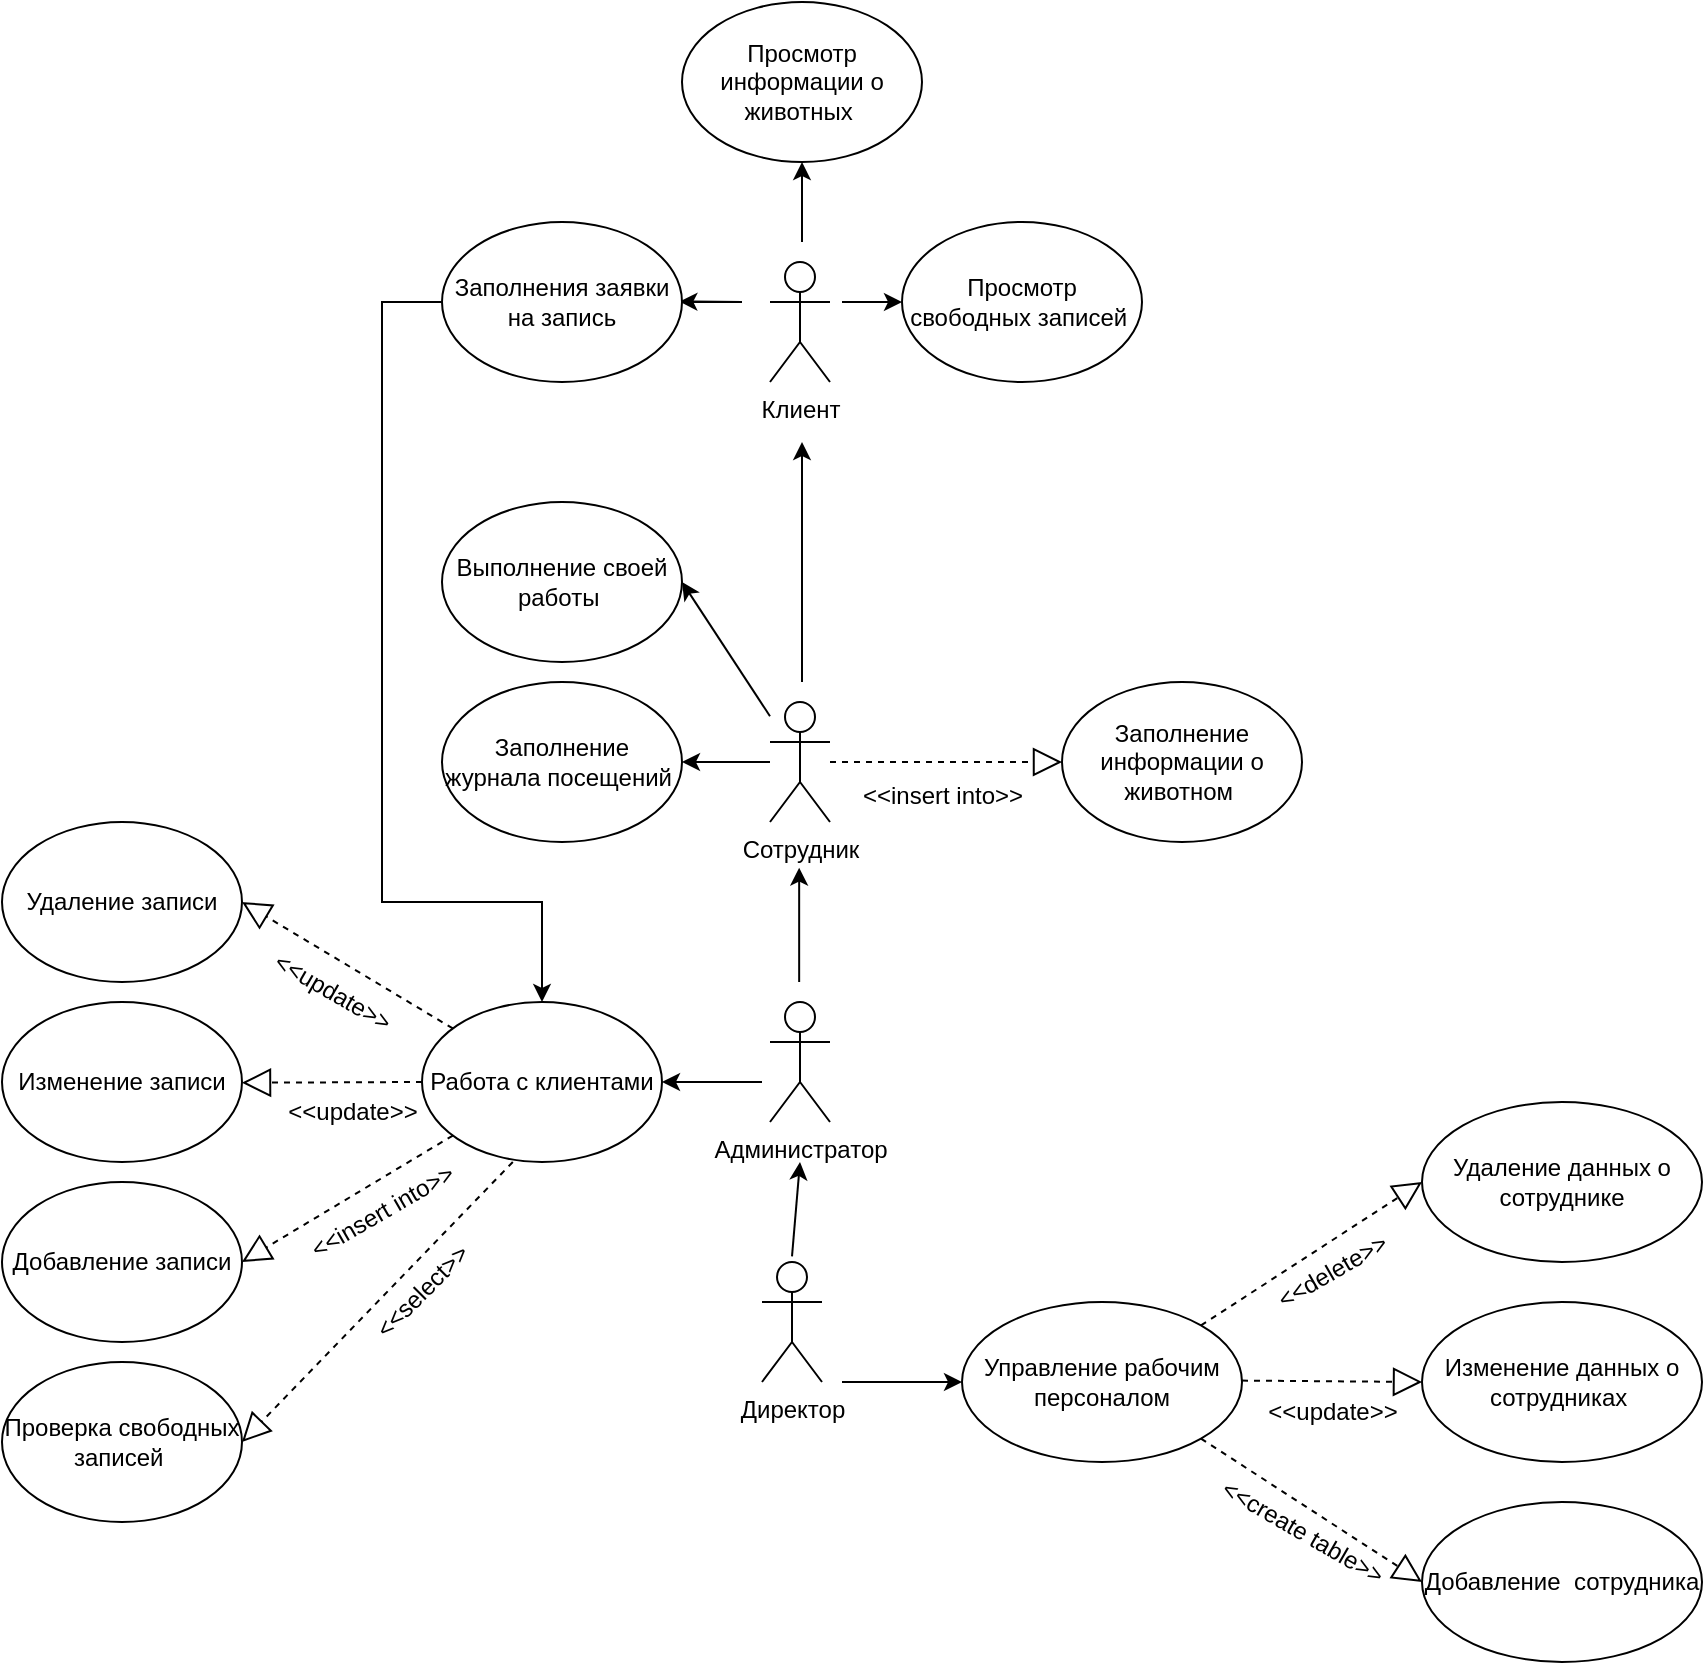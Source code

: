<mxfile version="20.5.1" type="device"><diagram id="QPKEqWc3EOFtCMnKF-67" name="Страница 1"><mxGraphModel dx="1182" dy="666" grid="1" gridSize="10" guides="1" tooltips="1" connect="1" arrows="1" fold="1" page="1" pageScale="1" pageWidth="827" pageHeight="1169" math="0" shadow="0"><root><mxCell id="0"/><mxCell id="1" parent="0"/><mxCell id="7yKtn6aynlmOueNwPidx-228" value="&lt;font style=&quot;vertical-align: inherit;&quot;&gt;&lt;font style=&quot;vertical-align: inherit;&quot;&gt;Директор&lt;br&gt;&lt;br&gt;&lt;/font&gt;&lt;/font&gt;" style="shape=umlActor;verticalLabelPosition=bottom;verticalAlign=top;html=1;" parent="1" vertex="1"><mxGeometry x="410" y="650" width="30" height="60" as="geometry"/></mxCell><mxCell id="7yKtn6aynlmOueNwPidx-229" value="" style="endArrow=classic;html=1;rounded=0;" parent="1" edge="1"><mxGeometry width="50" height="50" relative="1" as="geometry"><mxPoint x="450" y="710" as="sourcePoint"/><mxPoint x="510" y="710" as="targetPoint"/></mxGeometry></mxCell><mxCell id="7yKtn6aynlmOueNwPidx-230" value="Управление рабочим персоналом" style="ellipse;whiteSpace=wrap;html=1;" parent="1" vertex="1"><mxGeometry x="510" y="670" width="140" height="80" as="geometry"/></mxCell><mxCell id="7yKtn6aynlmOueNwPidx-235" value="" style="endArrow=block;dashed=1;endFill=0;endSize=12;html=1;rounded=0;" parent="1" edge="1"><mxGeometry width="160" relative="1" as="geometry"><mxPoint x="650" y="709.29" as="sourcePoint"/><mxPoint x="740" y="710" as="targetPoint"/></mxGeometry></mxCell><mxCell id="7yKtn6aynlmOueNwPidx-236" value="Изменение данных о сотрудниках&amp;nbsp;" style="ellipse;whiteSpace=wrap;html=1;" parent="1" vertex="1"><mxGeometry x="740" y="670" width="140" height="80" as="geometry"/></mxCell><mxCell id="7yKtn6aynlmOueNwPidx-237" value="" style="endArrow=block;dashed=1;endFill=0;endSize=12;html=1;rounded=0;exitX=1;exitY=1;exitDx=0;exitDy=0;entryX=0;entryY=0.5;entryDx=0;entryDy=0;" parent="1" source="7yKtn6aynlmOueNwPidx-230" target="7yKtn6aynlmOueNwPidx-238" edge="1"><mxGeometry width="160" relative="1" as="geometry"><mxPoint x="650" y="830" as="sourcePoint"/><mxPoint x="740" y="830.71" as="targetPoint"/></mxGeometry></mxCell><mxCell id="7yKtn6aynlmOueNwPidx-238" value="Добавление&amp;nbsp; сотрудника" style="ellipse;whiteSpace=wrap;html=1;" parent="1" vertex="1"><mxGeometry x="740" y="770" width="140" height="80" as="geometry"/></mxCell><mxCell id="7yKtn6aynlmOueNwPidx-239" value="" style="endArrow=block;dashed=1;endFill=0;endSize=12;html=1;rounded=0;exitX=1;exitY=0;exitDx=0;exitDy=0;entryX=0;entryY=0.5;entryDx=0;entryDy=0;" parent="1" source="7yKtn6aynlmOueNwPidx-230" target="7yKtn6aynlmOueNwPidx-241" edge="1"><mxGeometry width="160" relative="1" as="geometry"><mxPoint x="630" y="670" as="sourcePoint"/><mxPoint x="720" y="670.71" as="targetPoint"/></mxGeometry></mxCell><mxCell id="7yKtn6aynlmOueNwPidx-241" value="Удаление данных о сотруднике" style="ellipse;whiteSpace=wrap;html=1;" parent="1" vertex="1"><mxGeometry x="740" y="570" width="140" height="80" as="geometry"/></mxCell><mxCell id="7yKtn6aynlmOueNwPidx-242" value="&amp;lt;&amp;lt;update&amp;gt;&amp;gt;" style="text;html=1;align=center;verticalAlign=middle;resizable=0;points=[];autosize=1;strokeColor=none;fillColor=none;rotation=0;" parent="1" vertex="1"><mxGeometry x="650" y="710" width="90" height="30" as="geometry"/></mxCell><mxCell id="7yKtn6aynlmOueNwPidx-244" value="&amp;lt;&amp;lt;delete&amp;gt;&amp;gt;" style="text;html=1;align=center;verticalAlign=middle;resizable=0;points=[];autosize=1;strokeColor=none;fillColor=none;rotation=-30;" parent="1" vertex="1"><mxGeometry x="655" y="640" width="80" height="30" as="geometry"/></mxCell><mxCell id="7yKtn6aynlmOueNwPidx-245" value="&amp;lt;&amp;lt;create table&amp;gt;&amp;gt;" style="text;html=1;align=center;verticalAlign=middle;resizable=0;points=[];autosize=1;strokeColor=none;fillColor=none;rotation=30;" parent="1" vertex="1"><mxGeometry x="625" y="770" width="110" height="30" as="geometry"/></mxCell><mxCell id="7yKtn6aynlmOueNwPidx-247" value="" style="endArrow=classic;html=1;rounded=0;exitX=0.5;exitY=-0.047;exitDx=0;exitDy=0;exitPerimeter=0;" parent="1" source="7yKtn6aynlmOueNwPidx-228" edge="1"><mxGeometry width="50" height="50" relative="1" as="geometry"><mxPoint x="460" y="640" as="sourcePoint"/><mxPoint x="429" y="600" as="targetPoint"/></mxGeometry></mxCell><mxCell id="7yKtn6aynlmOueNwPidx-248" value="Администратор" style="shape=umlActor;verticalLabelPosition=bottom;verticalAlign=top;html=1;outlineConnect=0;" parent="1" vertex="1"><mxGeometry x="414" y="520" width="30" height="60" as="geometry"/></mxCell><mxCell id="7yKtn6aynlmOueNwPidx-249" value="Работа с клиентами" style="ellipse;whiteSpace=wrap;html=1;" parent="1" vertex="1"><mxGeometry x="240" y="520" width="120" height="80" as="geometry"/></mxCell><mxCell id="7yKtn6aynlmOueNwPidx-250" value="" style="endArrow=classic;html=1;rounded=0;entryX=1;entryY=0.5;entryDx=0;entryDy=0;" parent="1" target="7yKtn6aynlmOueNwPidx-249" edge="1"><mxGeometry width="50" height="50" relative="1" as="geometry"><mxPoint x="410" y="560" as="sourcePoint"/><mxPoint x="490" y="560" as="targetPoint"/></mxGeometry></mxCell><mxCell id="7yKtn6aynlmOueNwPidx-251" value="" style="endArrow=block;dashed=1;endFill=0;endSize=12;html=1;rounded=0;exitX=0;exitY=0.5;exitDx=0;exitDy=0;" parent="1" source="7yKtn6aynlmOueNwPidx-249" edge="1"><mxGeometry width="160" relative="1" as="geometry"><mxPoint x="60" y="559.65" as="sourcePoint"/><mxPoint x="150" y="560.36" as="targetPoint"/></mxGeometry></mxCell><mxCell id="7yKtn6aynlmOueNwPidx-252" value="&lt;font style=&quot;vertical-align: inherit;&quot;&gt;&lt;font style=&quot;vertical-align: inherit;&quot;&gt;Изменение записи&lt;/font&gt;&lt;/font&gt;" style="ellipse;whiteSpace=wrap;html=1;" parent="1" vertex="1"><mxGeometry x="30" y="520" width="120" height="80" as="geometry"/></mxCell><mxCell id="7yKtn6aynlmOueNwPidx-253" value="&amp;lt;&amp;lt;update&amp;gt;&amp;gt;" style="text;html=1;align=center;verticalAlign=middle;resizable=0;points=[];autosize=1;strokeColor=none;fillColor=none;rotation=0;" parent="1" vertex="1"><mxGeometry x="160" y="560" width="90" height="30" as="geometry"/></mxCell><mxCell id="7yKtn6aynlmOueNwPidx-254" value="" style="endArrow=block;dashed=1;endFill=0;endSize=12;html=1;rounded=0;entryX=1;entryY=0.5;entryDx=0;entryDy=0;" parent="1" source="7yKtn6aynlmOueNwPidx-249" target="7yKtn6aynlmOueNwPidx-255" edge="1"><mxGeometry width="160" relative="1" as="geometry"><mxPoint x="250.0" y="570" as="sourcePoint"/><mxPoint x="190" y="680" as="targetPoint"/><Array as="points"/></mxGeometry></mxCell><mxCell id="7yKtn6aynlmOueNwPidx-255" value="Добавление записи" style="ellipse;whiteSpace=wrap;html=1;" parent="1" vertex="1"><mxGeometry x="30" y="610" width="120" height="80" as="geometry"/></mxCell><mxCell id="7yKtn6aynlmOueNwPidx-256" value="&amp;lt;&amp;lt;insert into&amp;gt;&amp;gt;" style="text;html=1;align=center;verticalAlign=middle;resizable=0;points=[];autosize=1;strokeColor=none;fillColor=none;rotation=-30;" parent="1" vertex="1"><mxGeometry x="170" y="610" width="100" height="30" as="geometry"/></mxCell><mxCell id="7yKtn6aynlmOueNwPidx-258" value="" style="endArrow=block;dashed=1;endFill=0;endSize=12;html=1;rounded=0;entryX=1;entryY=0.5;entryDx=0;entryDy=0;" parent="1" source="7yKtn6aynlmOueNwPidx-249" target="7yKtn6aynlmOueNwPidx-259" edge="1"><mxGeometry width="160" relative="1" as="geometry"><mxPoint x="257.682" y="449.996" as="sourcePoint"/><mxPoint x="150" y="490" as="targetPoint"/><Array as="points"/></mxGeometry></mxCell><mxCell id="7yKtn6aynlmOueNwPidx-259" value="Удаление записи" style="ellipse;whiteSpace=wrap;html=1;" parent="1" vertex="1"><mxGeometry x="30" y="430" width="120" height="80" as="geometry"/></mxCell><mxCell id="7yKtn6aynlmOueNwPidx-260" value="&amp;lt;&amp;lt;update&amp;gt;&amp;gt;" style="text;html=1;align=center;verticalAlign=middle;resizable=0;points=[];autosize=1;strokeColor=none;fillColor=none;rotation=30;" parent="1" vertex="1"><mxGeometry x="150" y="500" width="90" height="30" as="geometry"/></mxCell><mxCell id="7yKtn6aynlmOueNwPidx-261" value="" style="endArrow=block;dashed=1;endFill=0;endSize=12;html=1;rounded=0;entryX=1;entryY=0.5;entryDx=0;entryDy=0;" parent="1" target="7yKtn6aynlmOueNwPidx-262" edge="1"><mxGeometry width="160" relative="1" as="geometry"><mxPoint x="285.402" y="599.999" as="sourcePoint"/><mxPoint x="180" y="710" as="targetPoint"/><Array as="points"/></mxGeometry></mxCell><mxCell id="7yKtn6aynlmOueNwPidx-262" value="Проверка свободных записей&amp;nbsp;" style="ellipse;whiteSpace=wrap;html=1;" parent="1" vertex="1"><mxGeometry x="30" y="700" width="120" height="80" as="geometry"/></mxCell><mxCell id="7yKtn6aynlmOueNwPidx-263" value="&amp;lt;&amp;lt;select&amp;gt;&amp;gt;" style="text;html=1;align=center;verticalAlign=middle;resizable=0;points=[];autosize=1;strokeColor=none;fillColor=none;rotation=-45;" parent="1" vertex="1"><mxGeometry x="200" y="650" width="80" height="30" as="geometry"/></mxCell><mxCell id="7yKtn6aynlmOueNwPidx-264" value="" style="endArrow=classic;html=1;rounded=0;exitX=0.5;exitY=-0.047;exitDx=0;exitDy=0;exitPerimeter=0;" parent="1" edge="1"><mxGeometry width="50" height="50" relative="1" as="geometry"><mxPoint x="428.58" y="510.0" as="sourcePoint"/><mxPoint x="428.58" y="452.82" as="targetPoint"/></mxGeometry></mxCell><mxCell id="7yKtn6aynlmOueNwPidx-265" value="Сотрудник" style="shape=umlActor;verticalLabelPosition=bottom;verticalAlign=top;html=1;outlineConnect=0;" parent="1" vertex="1"><mxGeometry x="414" y="370" width="30" height="60" as="geometry"/></mxCell><mxCell id="7yKtn6aynlmOueNwPidx-266" value="Заполнение журнала посещений&amp;nbsp;" style="ellipse;whiteSpace=wrap;html=1;" parent="1" vertex="1"><mxGeometry x="250" y="360" width="120" height="80" as="geometry"/></mxCell><mxCell id="7yKtn6aynlmOueNwPidx-267" value="" style="endArrow=classic;html=1;rounded=0;" parent="1" source="7yKtn6aynlmOueNwPidx-265" edge="1"><mxGeometry width="50" height="50" relative="1" as="geometry"><mxPoint x="410" y="399.58" as="sourcePoint"/><mxPoint x="370" y="400" as="targetPoint"/><Array as="points"><mxPoint x="400" y="400"/></Array></mxGeometry></mxCell><mxCell id="7yKtn6aynlmOueNwPidx-268" value="" style="endArrow=classic;html=1;rounded=0;entryX=1;entryY=0.5;entryDx=0;entryDy=0;" parent="1" source="7yKtn6aynlmOueNwPidx-265" target="7yKtn6aynlmOueNwPidx-269" edge="1"><mxGeometry width="50" height="50" relative="1" as="geometry"><mxPoint x="410" y="370" as="sourcePoint"/><mxPoint x="370" y="330" as="targetPoint"/></mxGeometry></mxCell><mxCell id="7yKtn6aynlmOueNwPidx-269" value="Выполнение своей работы&amp;nbsp;" style="ellipse;whiteSpace=wrap;html=1;" parent="1" vertex="1"><mxGeometry x="250" y="270" width="120" height="80" as="geometry"/></mxCell><mxCell id="7yKtn6aynlmOueNwPidx-270" value="Заполнение информации о животном&amp;nbsp;" style="ellipse;whiteSpace=wrap;html=1;" parent="1" vertex="1"><mxGeometry x="560" y="360" width="120" height="80" as="geometry"/></mxCell><mxCell id="7yKtn6aynlmOueNwPidx-272" value="&amp;lt;&amp;lt;insert into&amp;gt;&amp;gt;" style="text;html=1;align=center;verticalAlign=middle;resizable=0;points=[];autosize=1;strokeColor=none;fillColor=none;rotation=0;" parent="1" vertex="1"><mxGeometry x="450" y="402" width="100" height="30" as="geometry"/></mxCell><mxCell id="7yKtn6aynlmOueNwPidx-273" value="" style="endArrow=block;dashed=1;endFill=0;endSize=12;html=1;rounded=0;" parent="1" source="7yKtn6aynlmOueNwPidx-265" target="7yKtn6aynlmOueNwPidx-270" edge="1"><mxGeometry width="160" relative="1" as="geometry"><mxPoint x="450" y="399.5" as="sourcePoint"/><mxPoint x="560" y="400.5" as="targetPoint"/></mxGeometry></mxCell><mxCell id="7yKtn6aynlmOueNwPidx-274" value="" style="endArrow=classic;html=1;rounded=0;" parent="1" edge="1"><mxGeometry width="50" height="50" relative="1" as="geometry"><mxPoint x="430" y="360" as="sourcePoint"/><mxPoint x="430" y="240" as="targetPoint"/></mxGeometry></mxCell><mxCell id="7yKtn6aynlmOueNwPidx-275" value="Клиент" style="shape=umlActor;verticalLabelPosition=bottom;verticalAlign=top;html=1;outlineConnect=0;" parent="1" vertex="1"><mxGeometry x="414" y="150" width="30" height="60" as="geometry"/></mxCell><mxCell id="7yKtn6aynlmOueNwPidx-276" value="" style="endArrow=classic;html=1;rounded=0;entryX=0.989;entryY=0.497;entryDx=0;entryDy=0;entryPerimeter=0;" parent="1" target="7yKtn6aynlmOueNwPidx-277" edge="1"><mxGeometry width="50" height="50" relative="1" as="geometry"><mxPoint x="360" y="170" as="sourcePoint"/><mxPoint x="360" y="170" as="targetPoint"/><Array as="points"><mxPoint x="400" y="170"/></Array></mxGeometry></mxCell><mxCell id="7yKtn6aynlmOueNwPidx-278" style="edgeStyle=orthogonalEdgeStyle;rounded=0;orthogonalLoop=1;jettySize=auto;html=1;entryX=0.5;entryY=0;entryDx=0;entryDy=0;" parent="1" source="7yKtn6aynlmOueNwPidx-277" target="7yKtn6aynlmOueNwPidx-249" edge="1"><mxGeometry relative="1" as="geometry"><Array as="points"><mxPoint x="220" y="170"/><mxPoint x="220" y="470"/><mxPoint x="300" y="470"/></Array></mxGeometry></mxCell><mxCell id="7yKtn6aynlmOueNwPidx-277" value="Заполнения заявки на запись" style="ellipse;whiteSpace=wrap;html=1;" parent="1" vertex="1"><mxGeometry x="250" y="130" width="120" height="80" as="geometry"/></mxCell><mxCell id="7yKtn6aynlmOueNwPidx-280" value="" style="endArrow=classic;html=1;rounded=0;entryX=0;entryY=0.5;entryDx=0;entryDy=0;" parent="1" target="7yKtn6aynlmOueNwPidx-281" edge="1"><mxGeometry width="50" height="50" relative="1" as="geometry"><mxPoint x="450" y="170" as="sourcePoint"/><mxPoint x="510" y="170" as="targetPoint"/></mxGeometry></mxCell><mxCell id="7yKtn6aynlmOueNwPidx-281" value="Просмотр свободных записей&amp;nbsp;" style="ellipse;whiteSpace=wrap;html=1;" parent="1" vertex="1"><mxGeometry x="480" y="130" width="120" height="80" as="geometry"/></mxCell><mxCell id="7yKtn6aynlmOueNwPidx-283" value="" style="endArrow=classic;html=1;rounded=0;" parent="1" edge="1"><mxGeometry width="50" height="50" relative="1" as="geometry"><mxPoint x="430" y="140" as="sourcePoint"/><mxPoint x="430" y="100" as="targetPoint"/></mxGeometry></mxCell><mxCell id="7yKtn6aynlmOueNwPidx-284" value="Просмотр информации о животных&amp;nbsp;" style="ellipse;whiteSpace=wrap;html=1;" parent="1" vertex="1"><mxGeometry x="370" y="20" width="120" height="80" as="geometry"/></mxCell></root></mxGraphModel></diagram></mxfile>